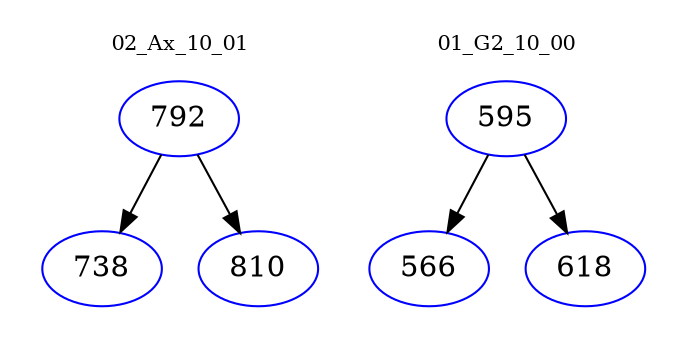 digraph{
subgraph cluster_0 {
color = white
label = "02_Ax_10_01";
fontsize=10;
T0_792 [label="792", color="blue"]
T0_792 -> T0_738 [color="black"]
T0_738 [label="738", color="blue"]
T0_792 -> T0_810 [color="black"]
T0_810 [label="810", color="blue"]
}
subgraph cluster_1 {
color = white
label = "01_G2_10_00";
fontsize=10;
T1_595 [label="595", color="blue"]
T1_595 -> T1_566 [color="black"]
T1_566 [label="566", color="blue"]
T1_595 -> T1_618 [color="black"]
T1_618 [label="618", color="blue"]
}
}

